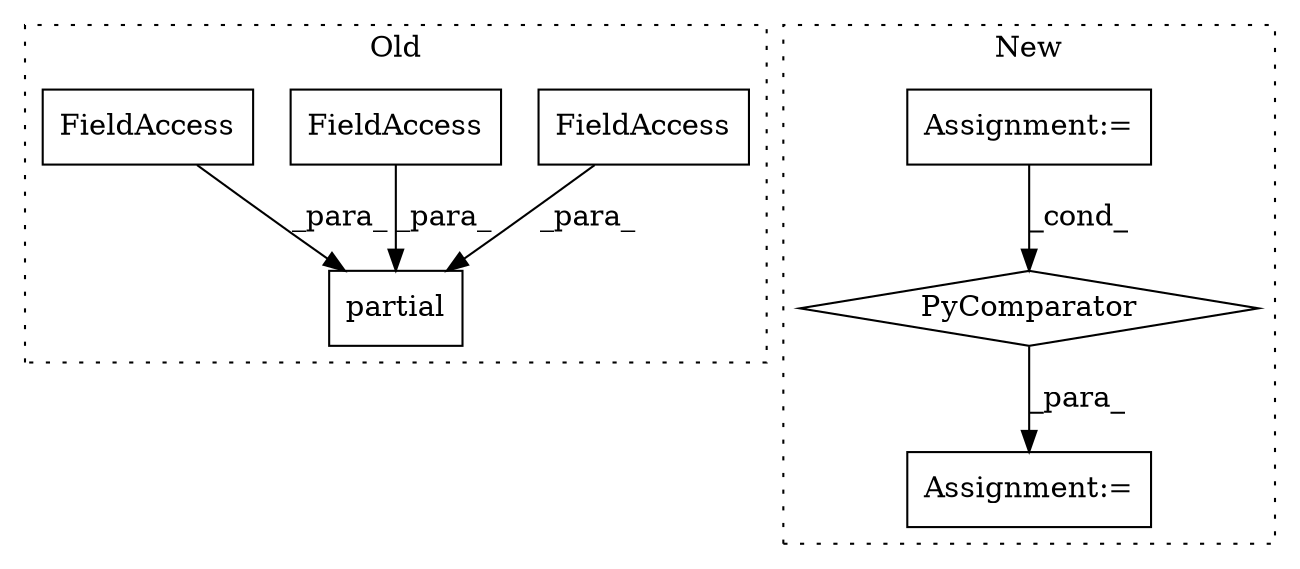 digraph G {
subgraph cluster0 {
1 [label="partial" a="32" s="2467,2525" l="8,1" shape="box"];
4 [label="FieldAccess" a="22" s="2487" l="18" shape="box"];
6 [label="FieldAccess" a="22" s="2506" l="19" shape="box"];
7 [label="FieldAccess" a="22" s="2475" l="11" shape="box"];
label = "Old";
style="dotted";
}
subgraph cluster1 {
2 [label="PyComparator" a="113" s="2627" l="47" shape="diamond"];
3 [label="Assignment:=" a="7" s="2627" l="47" shape="box"];
5 [label="Assignment:=" a="7" s="2469" l="1" shape="box"];
label = "New";
style="dotted";
}
2 -> 5 [label="_para_"];
3 -> 2 [label="_cond_"];
4 -> 1 [label="_para_"];
6 -> 1 [label="_para_"];
7 -> 1 [label="_para_"];
}